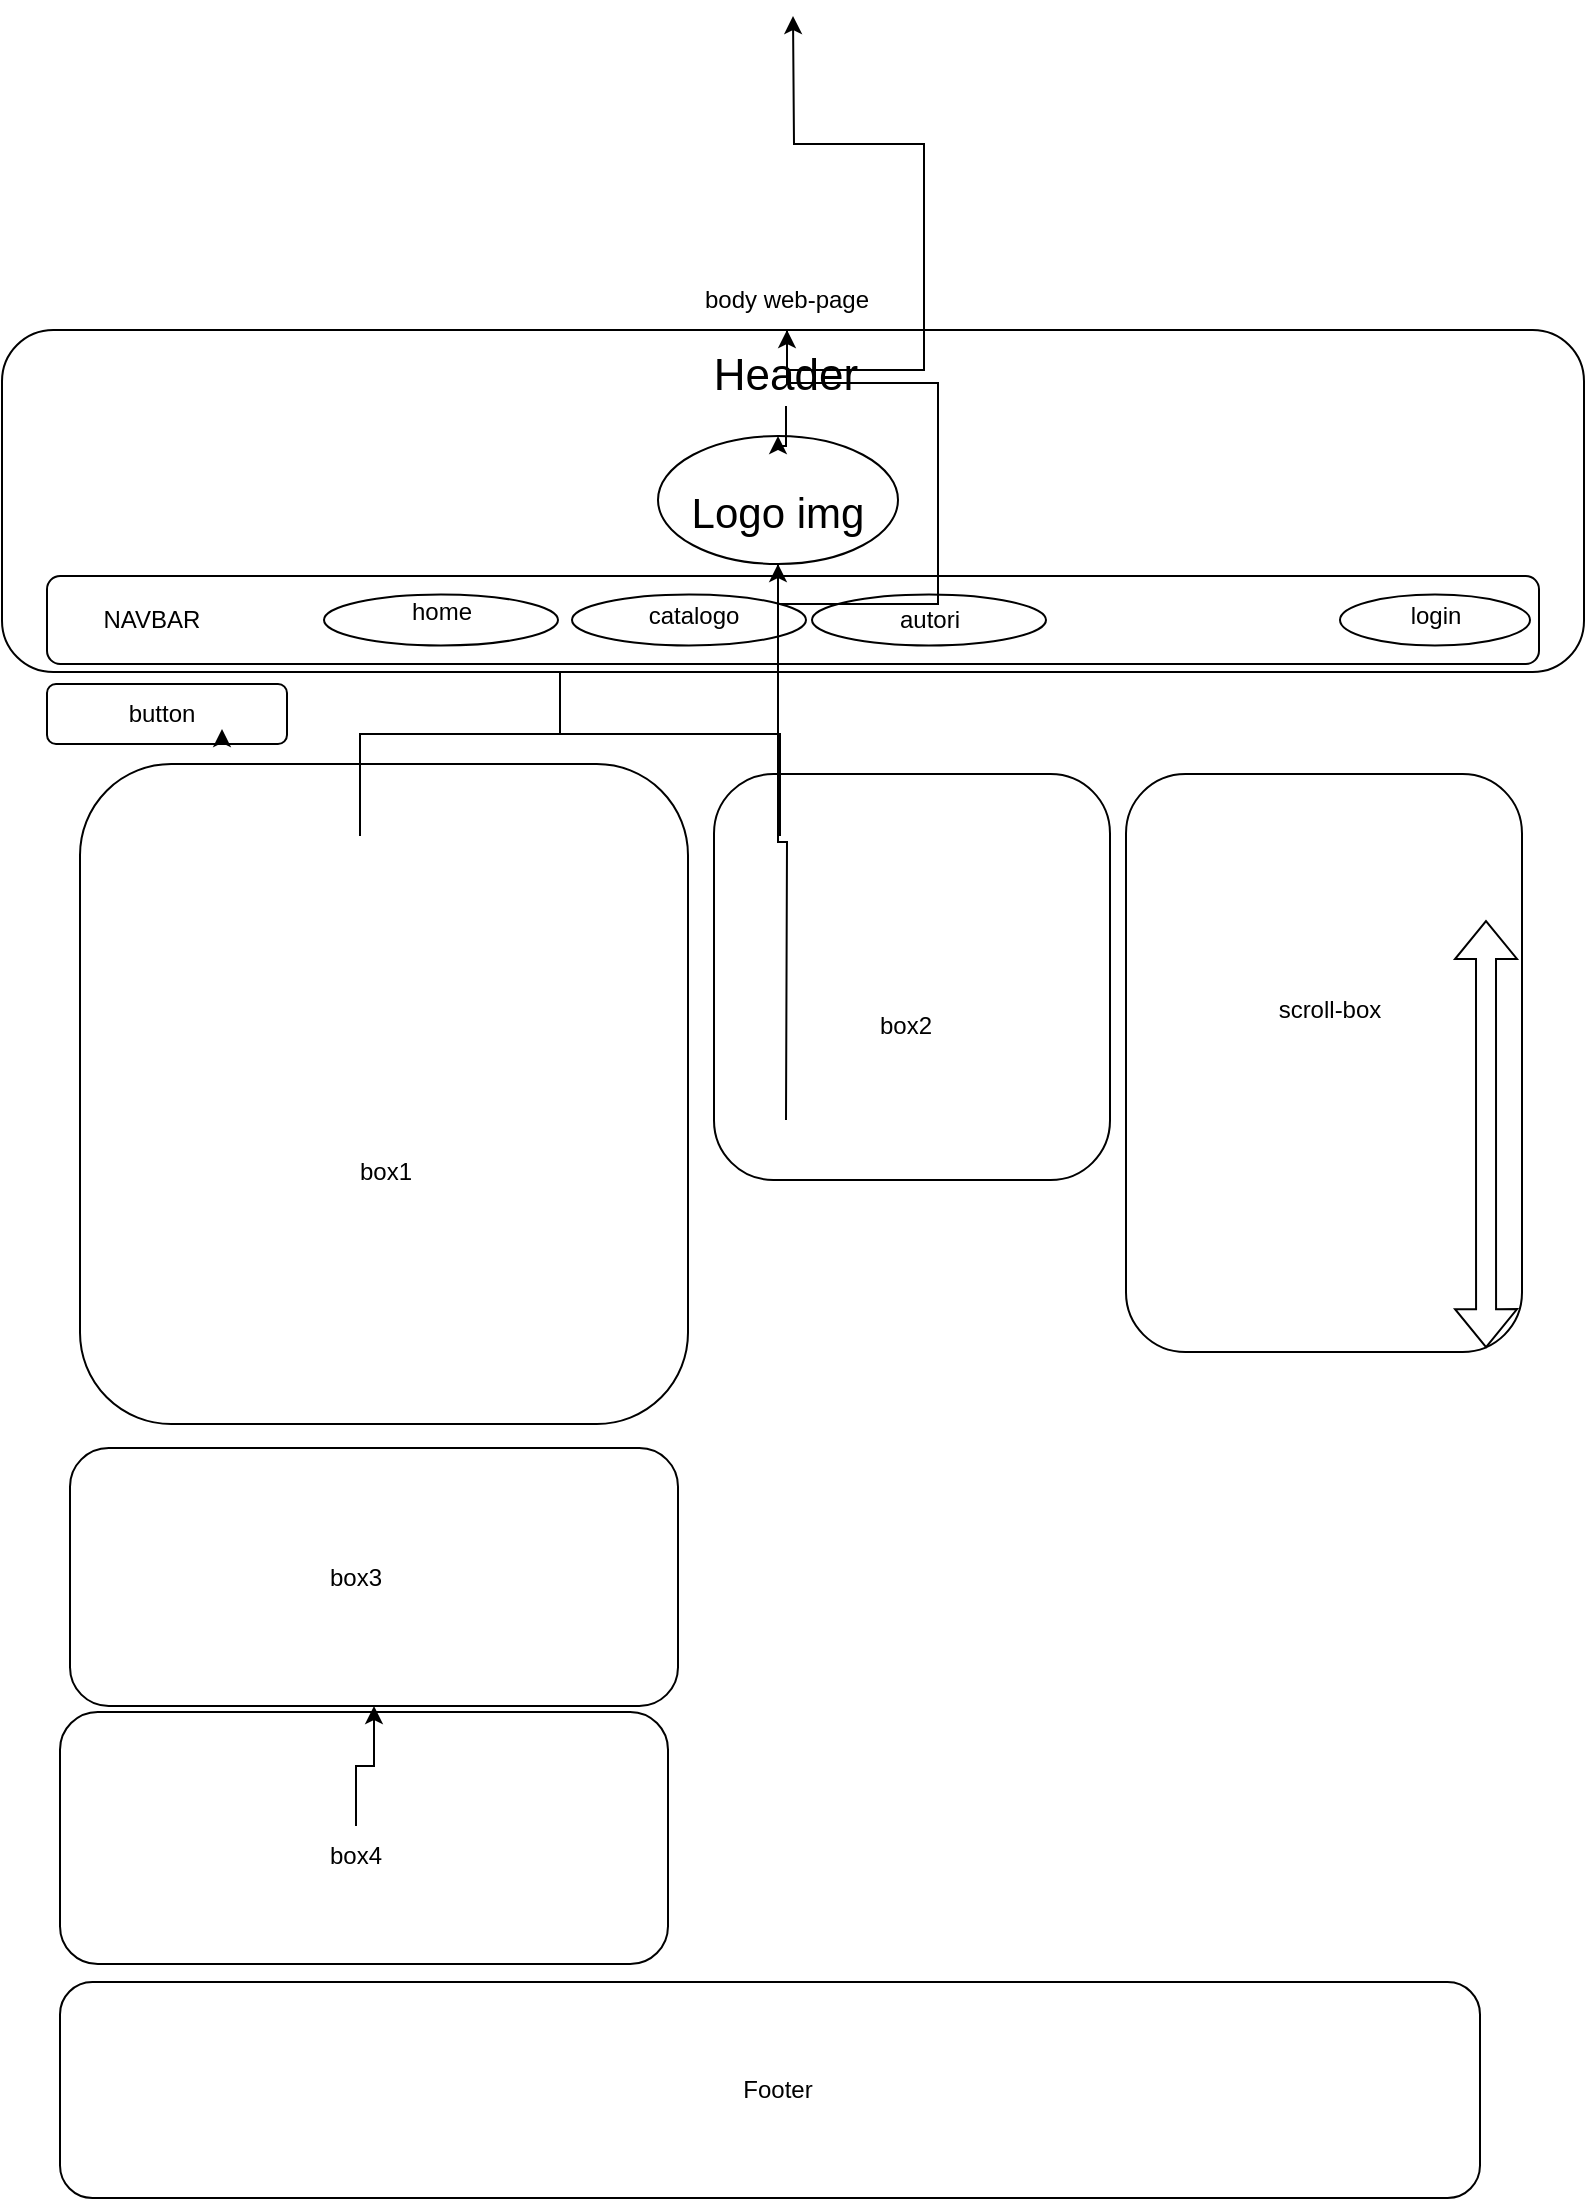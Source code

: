 <mxfile version="27.0.6">
  <diagram name="Page-1" id="IwtC2SziaWkAfvdwJxES">
    <mxGraphModel dx="1895" dy="2200" grid="0" gridSize="10" guides="1" tooltips="1" connect="1" arrows="1" fold="1" page="1" pageScale="1" pageWidth="827" pageHeight="1169" background="light-dark(#FFFFFF,#FFF2F2)" math="0" shadow="0">
      <root>
        <mxCell id="0" />
        <mxCell id="1" parent="0" />
        <mxCell id="I94758jBo5aB8Bnb-6EB-1" value="" style="endArrow=block;endSize=10;endFill=0;shadow=0;strokeWidth=1;rounded=0;curved=0;edgeStyle=elbowEdgeStyle;elbow=vertical;" edge="1" parent="1">
          <mxGeometry width="160" relative="1" as="geometry">
            <mxPoint x="200" y="360" as="sourcePoint" />
            <mxPoint x="300" y="258" as="targetPoint" />
          </mxGeometry>
        </mxCell>
        <mxCell id="I94758jBo5aB8Bnb-6EB-2" value="" style="endArrow=block;endSize=10;endFill=0;shadow=0;strokeWidth=1;rounded=0;curved=0;edgeStyle=elbowEdgeStyle;elbow=vertical;" edge="1" parent="1">
          <mxGeometry width="160" relative="1" as="geometry">
            <mxPoint x="410" y="360" as="sourcePoint" />
            <mxPoint x="300" y="258" as="targetPoint" />
          </mxGeometry>
        </mxCell>
        <mxCell id="I94758jBo5aB8Bnb-6EB-3" value="" style="endArrow=open;shadow=0;strokeWidth=1;rounded=0;curved=0;endFill=1;edgeStyle=elbowEdgeStyle;elbow=vertical;" edge="1" parent="1">
          <mxGeometry x="0.5" y="41" relative="1" as="geometry">
            <mxPoint x="380" y="189" as="sourcePoint" />
            <mxPoint x="508" y="189" as="targetPoint" />
            <mxPoint x="-40" y="32" as="offset" />
          </mxGeometry>
        </mxCell>
        <mxCell id="I94758jBo5aB8Bnb-6EB-4" value="0..1" style="resizable=0;align=left;verticalAlign=bottom;labelBackgroundColor=none;fontSize=12;" connectable="0" vertex="1" parent="I94758jBo5aB8Bnb-6EB-3">
          <mxGeometry x="-1" relative="1" as="geometry">
            <mxPoint y="4" as="offset" />
          </mxGeometry>
        </mxCell>
        <mxCell id="I94758jBo5aB8Bnb-6EB-5" value="1" style="resizable=0;align=right;verticalAlign=bottom;labelBackgroundColor=none;fontSize=12;" connectable="0" vertex="1" parent="I94758jBo5aB8Bnb-6EB-3">
          <mxGeometry x="1" relative="1" as="geometry">
            <mxPoint x="-7" y="4" as="offset" />
          </mxGeometry>
        </mxCell>
        <mxCell id="I94758jBo5aB8Bnb-6EB-6" value="lives at" style="text;html=1;resizable=0;points=[];;align=center;verticalAlign=middle;labelBackgroundColor=none;rounded=0;shadow=0;strokeWidth=1;fontSize=12;" vertex="1" connectable="0" parent="I94758jBo5aB8Bnb-6EB-3">
          <mxGeometry x="0.5" y="49" relative="1" as="geometry">
            <mxPoint x="-38" y="40" as="offset" />
          </mxGeometry>
        </mxCell>
        <mxCell id="I94758jBo5aB8Bnb-6EB-7" value="" style="rounded=1;whiteSpace=wrap;html=1;strokeColor=light-dark(#000000,#060606);fillColor=light-dark(#FFFFFF,#F5F5F5);" vertex="1" parent="1">
          <mxGeometry x="21" y="107" width="791" height="171" as="geometry" />
        </mxCell>
        <mxCell id="I94758jBo5aB8Bnb-6EB-8" value="&lt;font style=&quot;color: light-dark(rgb(0, 0, 0), rgb(0, 0, 0)); font-size: 21px;&quot;&gt;Logo img&lt;/font&gt;" style="text;html=1;align=center;verticalAlign=middle;whiteSpace=wrap;rounded=0;strokeWidth=11;fillColor=none;" vertex="1" parent="1">
          <mxGeometry x="235" y="133" width="348" height="130" as="geometry" />
        </mxCell>
        <mxCell id="I94758jBo5aB8Bnb-6EB-9" value="" style="rounded=1;whiteSpace=wrap;html=1;fillColor=none;strokeColor=light-dark(#000000,#000000);" vertex="1" parent="1">
          <mxGeometry x="43.5" y="230" width="746" height="44" as="geometry" />
        </mxCell>
        <mxCell id="I94758jBo5aB8Bnb-6EB-10" value="" style="ellipse;whiteSpace=wrap;html=1;fillColor=none;strokeColor=light-dark(#000000,#080808);" vertex="1" parent="1">
          <mxGeometry x="182" y="239.25" width="117" height="25.5" as="geometry" />
        </mxCell>
        <mxCell id="I94758jBo5aB8Bnb-6EB-11" value="" style="ellipse;whiteSpace=wrap;html=1;fillColor=none;strokeColor=light-dark(#000000,#080808);" vertex="1" parent="1">
          <mxGeometry x="426" y="239.25" width="117" height="25.5" as="geometry" />
        </mxCell>
        <mxCell id="I94758jBo5aB8Bnb-6EB-12" value="" style="ellipse;whiteSpace=wrap;html=1;fillColor=light-dark(#FFFFFF,#FFFF99);strokeColor=light-dark(#000000,#080808);" vertex="1" parent="1">
          <mxGeometry x="306" y="239.25" width="117" height="25.5" as="geometry" />
        </mxCell>
        <mxCell id="I94758jBo5aB8Bnb-6EB-13" value="" style="ellipse;whiteSpace=wrap;html=1;fillColor=none;strokeColor=light-dark(#000000,#080808);" vertex="1" parent="1">
          <mxGeometry x="690" y="239.25" width="95" height="25.5" as="geometry" />
        </mxCell>
        <mxCell id="I94758jBo5aB8Bnb-6EB-14" value="&lt;font style=&quot;color: light-dark(rgb(0, 0, 0), rgb(0, 0, 0));&quot;&gt;catalogo&lt;/font&gt;" style="text;html=1;align=center;verticalAlign=middle;whiteSpace=wrap;rounded=0;fillColor=none;" vertex="1" parent="1">
          <mxGeometry x="337" y="234.75" width="60" height="30" as="geometry" />
        </mxCell>
        <mxCell id="I94758jBo5aB8Bnb-6EB-15" value="&lt;font style=&quot;color: light-dark(rgb(0, 0, 0), rgb(0, 0, 0));&quot;&gt;home&lt;/font&gt;" style="text;html=1;align=center;verticalAlign=middle;whiteSpace=wrap;rounded=0;" vertex="1" parent="1">
          <mxGeometry x="210.5" y="233" width="60" height="30" as="geometry" />
        </mxCell>
        <mxCell id="I94758jBo5aB8Bnb-6EB-16" value="&lt;font style=&quot;color: light-dark(rgb(0, 0, 0), rgb(0, 0, 0));&quot;&gt;autori&lt;/font&gt;" style="text;html=1;align=center;verticalAlign=middle;whiteSpace=wrap;rounded=0;" vertex="1" parent="1">
          <mxGeometry x="454.5" y="237" width="60" height="30" as="geometry" />
        </mxCell>
        <mxCell id="I94758jBo5aB8Bnb-6EB-17" value="&lt;font style=&quot;color: light-dark(rgb(0, 0, 0), rgb(0, 0, 0));&quot;&gt;login&lt;/font&gt;" style="text;html=1;align=center;verticalAlign=middle;whiteSpace=wrap;rounded=0;" vertex="1" parent="1">
          <mxGeometry x="707.5" y="234.75" width="60" height="30" as="geometry" />
        </mxCell>
        <mxCell id="I94758jBo5aB8Bnb-6EB-18" style="edgeStyle=orthogonalEdgeStyle;rounded=0;orthogonalLoop=1;jettySize=auto;html=1;exitX=0.75;exitY=1;exitDx=0;exitDy=0;entryX=1;entryY=0.75;entryDx=0;entryDy=0;" edge="1" parent="1" source="I94758jBo5aB8Bnb-6EB-19" target="I94758jBo5aB8Bnb-6EB-20">
          <mxGeometry relative="1" as="geometry" />
        </mxCell>
        <mxCell id="I94758jBo5aB8Bnb-6EB-19" value="" style="rounded=1;whiteSpace=wrap;html=1;fillColor=none;strokeColor=light-dark(#000000,#000000);" vertex="1" parent="1">
          <mxGeometry x="43.5" y="284" width="120" height="30" as="geometry" />
        </mxCell>
        <mxCell id="I94758jBo5aB8Bnb-6EB-20" value="&lt;font style=&quot;color: light-dark(rgb(0, 0, 0), rgb(0, 0, 0));&quot;&gt;button&lt;/font&gt;" style="text;html=1;align=center;verticalAlign=middle;whiteSpace=wrap;rounded=0;" vertex="1" parent="1">
          <mxGeometry x="71" y="284" width="60" height="30" as="geometry" />
        </mxCell>
        <mxCell id="I94758jBo5aB8Bnb-6EB-22" style="edgeStyle=orthogonalEdgeStyle;rounded=0;orthogonalLoop=1;jettySize=auto;html=1;exitX=0.5;exitY=1;exitDx=0;exitDy=0;" edge="1" parent="1" source="I94758jBo5aB8Bnb-6EB-28">
          <mxGeometry relative="1" as="geometry">
            <mxPoint x="413" y="502" as="sourcePoint" />
            <mxPoint x="416.5" y="-50" as="targetPoint" />
          </mxGeometry>
        </mxCell>
        <mxCell id="I94758jBo5aB8Bnb-6EB-23" value="" style="rounded=1;whiteSpace=wrap;html=1;fillColor=none;strokeColor=light-dark(#000000,#000000);" vertex="1" parent="1">
          <mxGeometry x="50" y="933" width="710" height="108" as="geometry" />
        </mxCell>
        <mxCell id="I94758jBo5aB8Bnb-6EB-24" value="&lt;font style=&quot;color: light-dark(rgb(0, 0, 0), rgb(0, 0, 0));&quot;&gt;Footer&lt;/font&gt;" style="text;html=1;align=center;verticalAlign=middle;whiteSpace=wrap;rounded=0;" vertex="1" parent="1">
          <mxGeometry x="379" y="972" width="60" height="30" as="geometry" />
        </mxCell>
        <mxCell id="I94758jBo5aB8Bnb-6EB-41" style="edgeStyle=orthogonalEdgeStyle;rounded=0;orthogonalLoop=1;jettySize=auto;html=1;exitX=0.5;exitY=1;exitDx=0;exitDy=0;" edge="1" parent="1" source="I94758jBo5aB8Bnb-6EB-25" target="I94758jBo5aB8Bnb-6EB-26">
          <mxGeometry relative="1" as="geometry" />
        </mxCell>
        <mxCell id="I94758jBo5aB8Bnb-6EB-25" value="&lt;font style=&quot;color: light-dark(rgb(0, 0, 0), rgb(0, 0, 0)); font-size: 22px;&quot;&gt;Header&lt;/font&gt;" style="text;html=1;align=center;verticalAlign=middle;whiteSpace=wrap;rounded=0;" vertex="1" parent="1">
          <mxGeometry x="383" y="115" width="60" height="30" as="geometry" />
        </mxCell>
        <mxCell id="I94758jBo5aB8Bnb-6EB-27" value="&lt;font style=&quot;color: light-dark(rgb(0, 0, 0), rgb(0, 0, 0));&quot;&gt;NAVBAR&lt;/font&gt;" style="text;html=1;align=center;verticalAlign=middle;whiteSpace=wrap;rounded=0;" vertex="1" parent="1">
          <mxGeometry x="66" y="237" width="60" height="30" as="geometry" />
        </mxCell>
        <mxCell id="I94758jBo5aB8Bnb-6EB-29" value="" style="rounded=1;whiteSpace=wrap;html=1;fillColor=none;strokeColor=light-dark(#000000,#000000);" vertex="1" parent="1">
          <mxGeometry x="60" y="324" width="304" height="330" as="geometry" />
        </mxCell>
        <mxCell id="I94758jBo5aB8Bnb-6EB-30" value="" style="rounded=1;whiteSpace=wrap;html=1;fillColor=none;strokeColor=light-dark(#000000,#000000);" vertex="1" parent="1">
          <mxGeometry x="583" y="329" width="198" height="289" as="geometry" />
        </mxCell>
        <mxCell id="I94758jBo5aB8Bnb-6EB-31" value="&lt;font style=&quot;color: light-dark(rgb(0, 0, 0), rgb(0, 0, 0));&quot;&gt;box1&lt;/font&gt;" style="text;html=1;align=center;verticalAlign=middle;whiteSpace=wrap;rounded=0;" vertex="1" parent="1">
          <mxGeometry x="183" y="513" width="60" height="30" as="geometry" />
        </mxCell>
        <mxCell id="I94758jBo5aB8Bnb-6EB-32" value="&lt;font style=&quot;color: light-dark(rgb(0, 0, 0), rgb(0, 0, 0));&quot;&gt;scroll-box&lt;/font&gt;" style="text;html=1;align=center;verticalAlign=middle;whiteSpace=wrap;rounded=0;" vertex="1" parent="1">
          <mxGeometry x="655" y="432" width="60" height="30" as="geometry" />
        </mxCell>
        <mxCell id="I94758jBo5aB8Bnb-6EB-33" value="" style="rounded=1;whiteSpace=wrap;html=1;fillColor=none;strokeColor=light-dark(#000000,#000000);" vertex="1" parent="1">
          <mxGeometry x="377" y="329" width="198" height="203" as="geometry" />
        </mxCell>
        <mxCell id="I94758jBo5aB8Bnb-6EB-34" value="&lt;font style=&quot;color: light-dark(rgb(0, 0, 0), rgb(0, 0, 0));&quot;&gt;box2&lt;/font&gt;" style="text;html=1;align=center;verticalAlign=middle;whiteSpace=wrap;rounded=0;" vertex="1" parent="1">
          <mxGeometry x="443" y="440" width="60" height="30" as="geometry" />
        </mxCell>
        <mxCell id="I94758jBo5aB8Bnb-6EB-35" value="" style="shape=flexArrow;endArrow=classic;startArrow=classic;html=1;rounded=0;exitX=0.98;exitY=0.976;exitDx=0;exitDy=0;exitPerimeter=0;strokeColor=light-dark(#000000,#000000);" edge="1" parent="1">
          <mxGeometry width="100" height="100" relative="1" as="geometry">
            <mxPoint x="763.04" y="616.064" as="sourcePoint" />
            <mxPoint x="763" y="402" as="targetPoint" />
          </mxGeometry>
        </mxCell>
        <mxCell id="I94758jBo5aB8Bnb-6EB-36" value="" style="rounded=1;whiteSpace=wrap;html=1;fillColor=none;strokeColor=light-dark(#000000,#000000);" vertex="1" parent="1">
          <mxGeometry x="55" y="666" width="304" height="129" as="geometry" />
        </mxCell>
        <mxCell id="I94758jBo5aB8Bnb-6EB-37" value="" style="rounded=1;whiteSpace=wrap;html=1;fillColor=none;strokeColor=light-dark(#000000,#000000);" vertex="1" parent="1">
          <mxGeometry x="50" y="798" width="304" height="126" as="geometry" />
        </mxCell>
        <mxCell id="I94758jBo5aB8Bnb-6EB-38" value="&lt;font style=&quot;color: light-dark(rgb(0, 0, 0), rgb(0, 0, 0));&quot;&gt;box3&lt;/font&gt;" style="text;html=1;align=center;verticalAlign=middle;whiteSpace=wrap;rounded=0;" vertex="1" parent="1">
          <mxGeometry x="168" y="715.5" width="60" height="30" as="geometry" />
        </mxCell>
        <mxCell id="I94758jBo5aB8Bnb-6EB-43" style="edgeStyle=orthogonalEdgeStyle;rounded=0;orthogonalLoop=1;jettySize=auto;html=1;" edge="1" parent="1" source="I94758jBo5aB8Bnb-6EB-39" target="I94758jBo5aB8Bnb-6EB-36">
          <mxGeometry relative="1" as="geometry" />
        </mxCell>
        <mxCell id="I94758jBo5aB8Bnb-6EB-39" value="&lt;font style=&quot;color: light-dark(rgb(0, 0, 0), rgb(0, 0, 0));&quot;&gt;box4&lt;/font&gt;" style="text;html=1;align=center;verticalAlign=middle;whiteSpace=wrap;rounded=0;" vertex="1" parent="1">
          <mxGeometry x="168" y="855" width="60" height="30" as="geometry" />
        </mxCell>
        <mxCell id="I94758jBo5aB8Bnb-6EB-40" value="" style="edgeStyle=orthogonalEdgeStyle;rounded=0;orthogonalLoop=1;jettySize=auto;html=1;exitX=0.5;exitY=1;exitDx=0;exitDy=0;" edge="1" parent="1" target="I94758jBo5aB8Bnb-6EB-26">
          <mxGeometry relative="1" as="geometry">
            <mxPoint x="413" y="502" as="sourcePoint" />
            <mxPoint x="416.5" y="-50" as="targetPoint" />
          </mxGeometry>
        </mxCell>
        <mxCell id="I94758jBo5aB8Bnb-6EB-26" value="" style="ellipse;whiteSpace=wrap;html=1;fillColor=none;strokeColor=light-dark(#000000,#CCCC00);" vertex="1" parent="1">
          <mxGeometry x="349" y="160" width="120" height="64" as="geometry" />
        </mxCell>
        <mxCell id="I94758jBo5aB8Bnb-6EB-42" value="" style="edgeStyle=orthogonalEdgeStyle;rounded=0;orthogonalLoop=1;jettySize=auto;html=1;exitX=0.5;exitY=1;exitDx=0;exitDy=0;" edge="1" parent="1" source="I94758jBo5aB8Bnb-6EB-26" target="I94758jBo5aB8Bnb-6EB-28">
          <mxGeometry relative="1" as="geometry">
            <mxPoint x="400" y="185" as="sourcePoint" />
            <mxPoint x="416.5" y="-50" as="targetPoint" />
          </mxGeometry>
        </mxCell>
        <mxCell id="I94758jBo5aB8Bnb-6EB-28" value="&lt;font style=&quot;color: light-dark(rgb(0, 0, 0), rgb(0, 0, 0));&quot;&gt;body web-page&lt;/font&gt;" style="text;html=1;align=center;verticalAlign=middle;whiteSpace=wrap;rounded=0;" vertex="1" parent="1">
          <mxGeometry x="365" y="77" width="97" height="30" as="geometry" />
        </mxCell>
      </root>
    </mxGraphModel>
  </diagram>
</mxfile>
